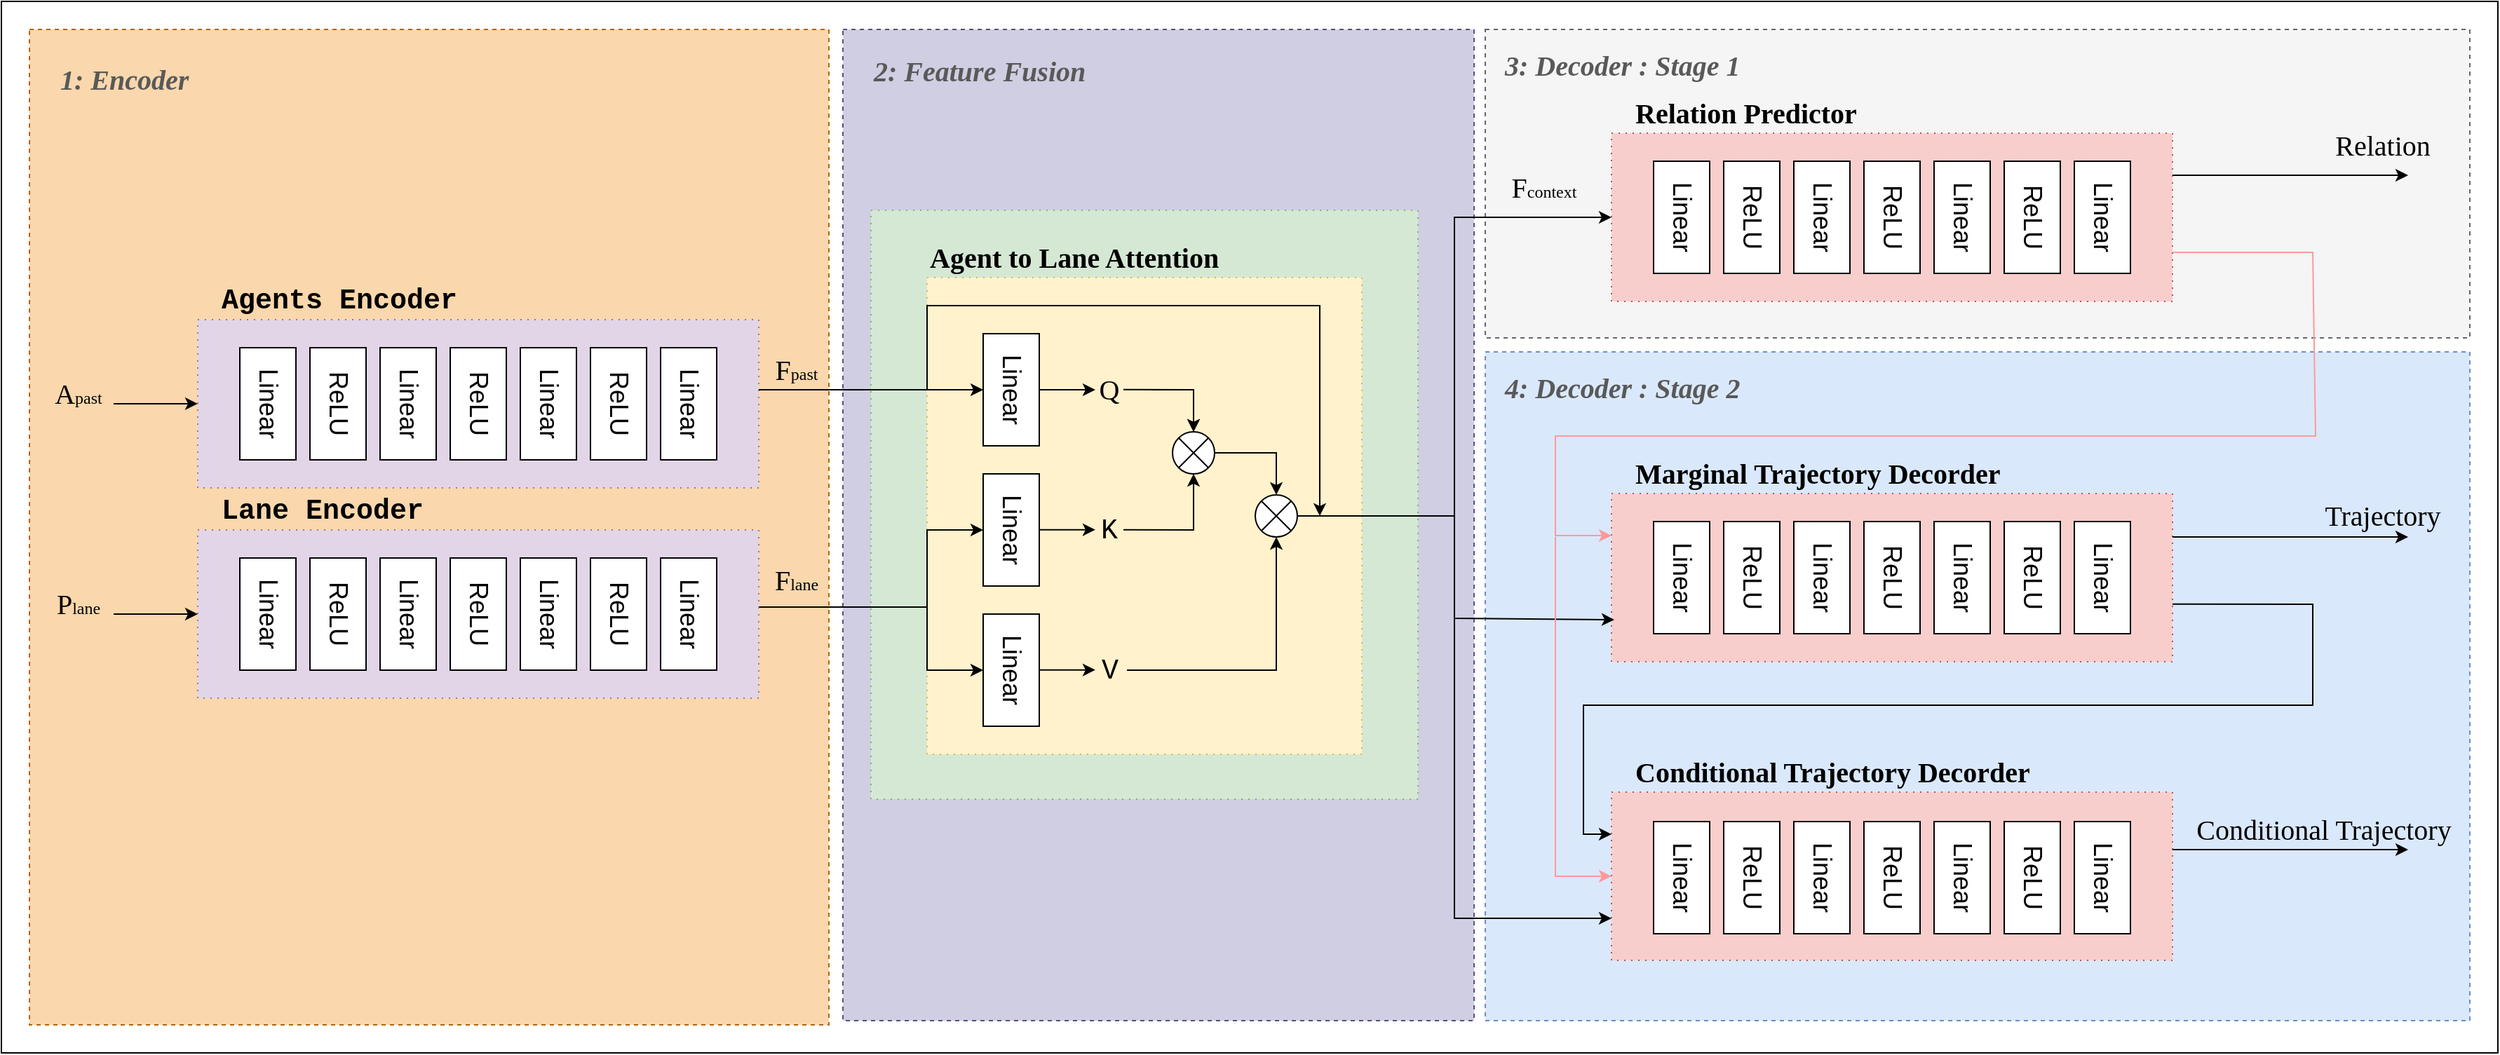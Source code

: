 <mxfile version="20.0.1" type="device"><diagram id="Mj0ENdeeQg6rB1c48juJ" name="Page-1"><mxGraphModel dx="2745" dy="1467" grid="1" gridSize="10" guides="1" tooltips="1" connect="1" arrows="1" fold="1" page="1" pageScale="1" pageWidth="850" pageHeight="1100" math="0" shadow="0"><root><mxCell id="0"/><mxCell id="1" parent="0"/><mxCell id="BnYE9QlnCWpRboWpRDlp-2" value="" style="rounded=0;whiteSpace=wrap;html=1;fontFamily=Times New Roman;fontSize=12;" parent="1" vertex="1"><mxGeometry x="-60" y="60" width="1780" height="750" as="geometry"/></mxCell><mxCell id="BnYE9QlnCWpRboWpRDlp-145" value="" style="rounded=0;whiteSpace=wrap;html=1;dashed=1;fillColor=#fad7ac;strokeColor=#b46504;" parent="1" vertex="1"><mxGeometry x="-40" y="80" width="570" height="710" as="geometry"/></mxCell><mxCell id="FQj3alRiDej0Q6GytRHg-1" value="" style="rounded=0;whiteSpace=wrap;html=1;dashed=1;fillColor=#d0cee2;strokeColor=#56517e;" vertex="1" parent="1"><mxGeometry x="540" y="80" width="450" height="707" as="geometry"/></mxCell><mxCell id="BnYE9QlnCWpRboWpRDlp-3" value="" style="rounded=0;whiteSpace=wrap;html=1;fillColor=#e1d5e7;strokeColor=#9673a6;dashed=1;dashPattern=1 4;" parent="1" vertex="1"><mxGeometry x="80" y="287" width="400" height="120" as="geometry"/></mxCell><mxCell id="BnYE9QlnCWpRboWpRDlp-4" value="&lt;font style=&quot;font-size: 18px;&quot;&gt;Linear&lt;/font&gt;" style="rounded=0;whiteSpace=wrap;html=1;rotation=90;" parent="1" vertex="1"><mxGeometry x="90" y="327" width="80" height="40" as="geometry"/></mxCell><mxCell id="BnYE9QlnCWpRboWpRDlp-5" value="&lt;font style=&quot;font-size: 18px;&quot;&gt;ReLU&lt;/font&gt;" style="rounded=0;whiteSpace=wrap;html=1;rotation=90;" parent="1" vertex="1"><mxGeometry x="140" y="327" width="80" height="40" as="geometry"/></mxCell><mxCell id="BnYE9QlnCWpRboWpRDlp-6" value="&lt;font style=&quot;font-size: 18px;&quot;&gt;Linear&lt;/font&gt;" style="rounded=0;whiteSpace=wrap;html=1;rotation=90;" parent="1" vertex="1"><mxGeometry x="190" y="327" width="80" height="40" as="geometry"/></mxCell><mxCell id="BnYE9QlnCWpRboWpRDlp-7" value="&lt;font style=&quot;font-size: 18px;&quot;&gt;ReLU&lt;/font&gt;" style="rounded=0;whiteSpace=wrap;html=1;rotation=90;" parent="1" vertex="1"><mxGeometry x="240" y="327" width="80" height="40" as="geometry"/></mxCell><mxCell id="BnYE9QlnCWpRboWpRDlp-8" value="&lt;font style=&quot;font-size: 18px;&quot;&gt;Linear&lt;/font&gt;" style="rounded=0;whiteSpace=wrap;html=1;rotation=90;" parent="1" vertex="1"><mxGeometry x="290" y="327" width="80" height="40" as="geometry"/></mxCell><mxCell id="BnYE9QlnCWpRboWpRDlp-9" value="&lt;font style=&quot;font-size: 18px;&quot;&gt;ReLU&lt;/font&gt;" style="rounded=0;whiteSpace=wrap;html=1;rotation=90;" parent="1" vertex="1"><mxGeometry x="340" y="327" width="80" height="40" as="geometry"/></mxCell><mxCell id="BnYE9QlnCWpRboWpRDlp-10" value="&lt;font style=&quot;font-size: 18px;&quot;&gt;Linear&lt;/font&gt;" style="rounded=0;whiteSpace=wrap;html=1;rotation=90;" parent="1" vertex="1"><mxGeometry x="390" y="327" width="80" height="40" as="geometry"/></mxCell><mxCell id="BnYE9QlnCWpRboWpRDlp-11" value="&lt;font style=&quot;font-size: 20px;&quot; face=&quot;Courier New&quot;&gt;&lt;b style=&quot;font-size: 20px;&quot;&gt;Agents Encoder&lt;/b&gt;&lt;/font&gt;" style="text;html=1;strokeColor=none;fillColor=none;align=left;verticalAlign=middle;whiteSpace=wrap;rounded=0;dashed=1;dashPattern=1 4;fontSize=20;fontFamily=Verdana;" parent="1" vertex="1"><mxGeometry x="95" y="257" width="195" height="30" as="geometry"/></mxCell><mxCell id="BnYE9QlnCWpRboWpRDlp-12" value="" style="rounded=0;whiteSpace=wrap;html=1;dashed=1;dashPattern=1 4;fontFamily=Courier New;fontSize=20;fillColor=#d5e8d4;strokeColor=#82b366;" parent="1" vertex="1"><mxGeometry x="560" y="209" width="390" height="420" as="geometry"/></mxCell><mxCell id="BnYE9QlnCWpRboWpRDlp-13" value="" style="rounded=0;whiteSpace=wrap;html=1;dashed=1;dashPattern=1 4;fontFamily=Courier New;fontSize=20;fillColor=#fff2cc;strokeColor=#d6b656;" parent="1" vertex="1"><mxGeometry x="600" y="257" width="310" height="340" as="geometry"/></mxCell><mxCell id="BnYE9QlnCWpRboWpRDlp-14" value="&lt;font style=&quot;font-size: 18px;&quot;&gt;Linear&lt;/font&gt;" style="rounded=0;whiteSpace=wrap;html=1;rotation=90;" parent="1" vertex="1"><mxGeometry x="620" y="317" width="80" height="40" as="geometry"/></mxCell><mxCell id="BnYE9QlnCWpRboWpRDlp-15" value="&lt;font style=&quot;font-size: 18px;&quot;&gt;Linear&lt;/font&gt;" style="rounded=0;whiteSpace=wrap;html=1;rotation=90;" parent="1" vertex="1"><mxGeometry x="620" y="417" width="80" height="40" as="geometry"/></mxCell><mxCell id="BnYE9QlnCWpRboWpRDlp-16" value="&lt;font style=&quot;font-size: 18px;&quot;&gt;Linear&lt;/font&gt;" style="rounded=0;whiteSpace=wrap;html=1;rotation=90;" parent="1" vertex="1"><mxGeometry x="620" y="517" width="80" height="40" as="geometry"/></mxCell><mxCell id="BnYE9QlnCWpRboWpRDlp-17" value="" style="edgeStyle=orthogonalEdgeStyle;rounded=0;orthogonalLoop=1;jettySize=auto;html=1;fontFamily=Times New Roman;fontSize=20;" parent="1" source="BnYE9QlnCWpRboWpRDlp-18" target="BnYE9QlnCWpRboWpRDlp-21" edge="1"><mxGeometry relative="1" as="geometry"/></mxCell><mxCell id="BnYE9QlnCWpRboWpRDlp-18" value="&lt;font face=&quot;Times New Roman&quot;&gt;Q&lt;/font&gt;" style="text;html=1;strokeColor=none;fillColor=none;align=center;verticalAlign=middle;whiteSpace=wrap;rounded=0;dashed=1;dashPattern=1 4;fontFamily=Courier New;fontSize=20;" parent="1" vertex="1"><mxGeometry x="700" y="322" width="60" height="30" as="geometry"/></mxCell><mxCell id="BnYE9QlnCWpRboWpRDlp-19" value="K" style="text;html=1;strokeColor=none;fillColor=none;align=center;verticalAlign=middle;whiteSpace=wrap;rounded=0;dashed=1;dashPattern=1 4;fontFamily=Courier New;fontSize=20;" parent="1" vertex="1"><mxGeometry x="700" y="422" width="60" height="30" as="geometry"/></mxCell><mxCell id="BnYE9QlnCWpRboWpRDlp-20" value="V" style="text;html=1;strokeColor=none;fillColor=none;align=center;verticalAlign=middle;whiteSpace=wrap;rounded=0;dashed=1;dashPattern=1 4;fontFamily=Courier New;fontSize=20;" parent="1" vertex="1"><mxGeometry x="717.5" y="522" width="25" height="30" as="geometry"/></mxCell><mxCell id="BnYE9QlnCWpRboWpRDlp-21" value="" style="ellipse;whiteSpace=wrap;html=1;aspect=fixed;fontFamily=Times New Roman;fontSize=20;" parent="1" vertex="1"><mxGeometry x="775" y="367" width="30" height="30" as="geometry"/></mxCell><mxCell id="BnYE9QlnCWpRboWpRDlp-22" value="" style="endArrow=none;html=1;rounded=0;fontFamily=Times New Roman;fontSize=20;exitX=0;exitY=1;exitDx=0;exitDy=0;entryX=1;entryY=0;entryDx=0;entryDy=0;" parent="1" source="BnYE9QlnCWpRboWpRDlp-21" target="BnYE9QlnCWpRboWpRDlp-21" edge="1"><mxGeometry width="50" height="50" relative="1" as="geometry"><mxPoint x="761" y="407" as="sourcePoint"/><mxPoint x="811" y="357" as="targetPoint"/></mxGeometry></mxCell><mxCell id="BnYE9QlnCWpRboWpRDlp-23" value="" style="endArrow=none;html=1;rounded=0;fontFamily=Times New Roman;fontSize=20;exitX=0;exitY=0;exitDx=0;exitDy=0;entryX=1;entryY=1;entryDx=0;entryDy=0;" parent="1" source="BnYE9QlnCWpRboWpRDlp-21" target="BnYE9QlnCWpRboWpRDlp-21" edge="1"><mxGeometry width="50" height="50" relative="1" as="geometry"><mxPoint x="785.393" y="402.607" as="sourcePoint"/><mxPoint x="806.607" y="381.393" as="targetPoint"/></mxGeometry></mxCell><mxCell id="BnYE9QlnCWpRboWpRDlp-24" value="" style="ellipse;whiteSpace=wrap;html=1;aspect=fixed;fontFamily=Times New Roman;fontSize=20;" parent="1" vertex="1"><mxGeometry x="834" y="412" width="30" height="30" as="geometry"/></mxCell><mxCell id="BnYE9QlnCWpRboWpRDlp-25" value="" style="endArrow=none;html=1;rounded=0;fontFamily=Times New Roman;fontSize=20;exitX=0;exitY=1;exitDx=0;exitDy=0;entryX=1;entryY=0;entryDx=0;entryDy=0;" parent="1" source="BnYE9QlnCWpRboWpRDlp-24" target="BnYE9QlnCWpRboWpRDlp-24" edge="1"><mxGeometry width="50" height="50" relative="1" as="geometry"><mxPoint x="813" y="452" as="sourcePoint"/><mxPoint x="863" y="402" as="targetPoint"/></mxGeometry></mxCell><mxCell id="BnYE9QlnCWpRboWpRDlp-26" value="" style="endArrow=none;html=1;rounded=0;fontFamily=Times New Roman;fontSize=20;exitX=0;exitY=0;exitDx=0;exitDy=0;entryX=1;entryY=1;entryDx=0;entryDy=0;" parent="1" source="BnYE9QlnCWpRboWpRDlp-24" target="BnYE9QlnCWpRboWpRDlp-24" edge="1"><mxGeometry width="50" height="50" relative="1" as="geometry"><mxPoint x="837.393" y="447.607" as="sourcePoint"/><mxPoint x="858.607" y="426.393" as="targetPoint"/></mxGeometry></mxCell><mxCell id="BnYE9QlnCWpRboWpRDlp-27" value="" style="endArrow=classic;html=1;rounded=0;fontFamily=Times New Roman;fontSize=20;" parent="1" target="BnYE9QlnCWpRboWpRDlp-14" edge="1"><mxGeometry width="50" height="50" relative="1" as="geometry"><mxPoint x="480" y="337" as="sourcePoint"/><mxPoint x="780" y="537" as="targetPoint"/></mxGeometry></mxCell><mxCell id="BnYE9QlnCWpRboWpRDlp-28" value="" style="endArrow=classic;html=1;rounded=0;fontFamily=Times New Roman;fontSize=20;exitX=1;exitY=0.5;exitDx=0;exitDy=0;entryX=0.5;entryY=1;entryDx=0;entryDy=0;" parent="1" target="BnYE9QlnCWpRboWpRDlp-15" edge="1"><mxGeometry width="50" height="50" relative="1" as="geometry"><mxPoint x="480" y="492" as="sourcePoint"/><mxPoint x="780" y="467" as="targetPoint"/><Array as="points"><mxPoint x="600" y="492"/><mxPoint x="600" y="437"/><mxPoint x="610" y="437"/><mxPoint x="640" y="437"/></Array></mxGeometry></mxCell><mxCell id="BnYE9QlnCWpRboWpRDlp-29" value="" style="endArrow=classic;html=1;rounded=0;fontFamily=Times New Roman;fontSize=20;entryX=0.5;entryY=1;entryDx=0;entryDy=0;exitX=0;exitY=0.691;exitDx=0;exitDy=0;exitPerimeter=0;" parent="1" source="BnYE9QlnCWpRboWpRDlp-13" target="BnYE9QlnCWpRboWpRDlp-16" edge="1"><mxGeometry width="50" height="50" relative="1" as="geometry"><mxPoint x="600" y="497" as="sourcePoint"/><mxPoint x="740" y="467" as="targetPoint"/><Array as="points"><mxPoint x="600" y="537"/></Array></mxGeometry></mxCell><mxCell id="BnYE9QlnCWpRboWpRDlp-30" value="" style="endArrow=classic;html=1;rounded=0;fontFamily=Times New Roman;fontSize=20;exitX=0.5;exitY=0;exitDx=0;exitDy=0;entryX=0.333;entryY=0.5;entryDx=0;entryDy=0;entryPerimeter=0;" parent="1" source="BnYE9QlnCWpRboWpRDlp-14" target="BnYE9QlnCWpRboWpRDlp-18" edge="1"><mxGeometry width="50" height="50" relative="1" as="geometry"><mxPoint x="670" y="437" as="sourcePoint"/><mxPoint x="720" y="387" as="targetPoint"/></mxGeometry></mxCell><mxCell id="BnYE9QlnCWpRboWpRDlp-31" value="" style="endArrow=classic;html=1;rounded=0;fontFamily=Times New Roman;fontSize=20;exitX=0.5;exitY=0;exitDx=0;exitDy=0;entryX=0.333;entryY=0.5;entryDx=0;entryDy=0;entryPerimeter=0;" parent="1" edge="1"><mxGeometry width="50" height="50" relative="1" as="geometry"><mxPoint x="680" y="436.84" as="sourcePoint"/><mxPoint x="719.98" y="436.84" as="targetPoint"/></mxGeometry></mxCell><mxCell id="BnYE9QlnCWpRboWpRDlp-32" value="" style="endArrow=classic;html=1;rounded=0;fontFamily=Times New Roman;fontSize=20;exitX=0.5;exitY=0;exitDx=0;exitDy=0;entryX=0.333;entryY=0.5;entryDx=0;entryDy=0;entryPerimeter=0;" parent="1" edge="1"><mxGeometry width="50" height="50" relative="1" as="geometry"><mxPoint x="680" y="536.84" as="sourcePoint"/><mxPoint x="719.98" y="536.84" as="targetPoint"/></mxGeometry></mxCell><mxCell id="BnYE9QlnCWpRboWpRDlp-138" value="" style="rounded=0;whiteSpace=wrap;html=1;fillColor=#f5f5f5;dashed=1;strokeColor=#666666;fontColor=#333333;" parent="1" vertex="1"><mxGeometry x="998" y="80" width="702" height="220" as="geometry"/></mxCell><mxCell id="BnYE9QlnCWpRboWpRDlp-33" value="" style="endArrow=classic;html=1;rounded=0;fontFamily=Times New Roman;fontSize=20;exitX=0.5;exitY=0;exitDx=0;exitDy=0;entryX=0.5;entryY=1;entryDx=0;entryDy=0;" parent="1" target="BnYE9QlnCWpRboWpRDlp-21" edge="1"><mxGeometry width="50" height="50" relative="1" as="geometry"><mxPoint x="740" y="436.84" as="sourcePoint"/><mxPoint x="780" y="437" as="targetPoint"/><Array as="points"><mxPoint x="790" y="437"/></Array></mxGeometry></mxCell><mxCell id="BnYE9QlnCWpRboWpRDlp-34" value="" style="endArrow=classic;html=1;rounded=0;fontFamily=Times New Roman;fontSize=20;exitX=0.5;exitY=0;exitDx=0;exitDy=0;entryX=0.5;entryY=0;entryDx=0;entryDy=0;" parent="1" target="BnYE9QlnCWpRboWpRDlp-21" edge="1"><mxGeometry width="50" height="50" relative="1" as="geometry"><mxPoint x="740" y="336.89" as="sourcePoint"/><mxPoint x="779.98" y="336.89" as="targetPoint"/><Array as="points"><mxPoint x="790" y="337"/></Array></mxGeometry></mxCell><mxCell id="BnYE9QlnCWpRboWpRDlp-35" value="" style="endArrow=classic;html=1;rounded=0;fontFamily=Times New Roman;fontSize=20;exitX=1;exitY=0.5;exitDx=0;exitDy=0;entryX=0.5;entryY=1;entryDx=0;entryDy=0;" parent="1" source="BnYE9QlnCWpRboWpRDlp-20" target="BnYE9QlnCWpRboWpRDlp-24" edge="1"><mxGeometry width="50" height="50" relative="1" as="geometry"><mxPoint x="750" y="346.89" as="sourcePoint"/><mxPoint x="800" y="377" as="targetPoint"/><Array as="points"><mxPoint x="849" y="537"/></Array></mxGeometry></mxCell><mxCell id="BnYE9QlnCWpRboWpRDlp-36" value="" style="endArrow=classic;html=1;rounded=0;fontFamily=Times New Roman;fontSize=20;exitX=1;exitY=0.5;exitDx=0;exitDy=0;entryX=0.5;entryY=0;entryDx=0;entryDy=0;" parent="1" source="BnYE9QlnCWpRboWpRDlp-21" target="BnYE9QlnCWpRboWpRDlp-24" edge="1"><mxGeometry width="50" height="50" relative="1" as="geometry"><mxPoint x="740" y="437" as="sourcePoint"/><mxPoint x="790" y="387" as="targetPoint"/><Array as="points"><mxPoint x="849" y="382"/></Array></mxGeometry></mxCell><mxCell id="BnYE9QlnCWpRboWpRDlp-37" value="" style="endArrow=classic;html=1;rounded=0;fontFamily=Times New Roman;fontSize=20;" parent="1" edge="1"><mxGeometry width="50" height="50" relative="1" as="geometry"><mxPoint x="600" y="337" as="sourcePoint"/><mxPoint x="880" y="427" as="targetPoint"/><Array as="points"><mxPoint x="600" y="277"/><mxPoint x="620" y="277"/><mxPoint x="880" y="277"/></Array></mxGeometry></mxCell><mxCell id="BnYE9QlnCWpRboWpRDlp-62" style="edgeStyle=orthogonalEdgeStyle;rounded=0;orthogonalLoop=1;jettySize=auto;html=1;exitX=1;exitY=0.5;exitDx=0;exitDy=0;fontFamily=Times New Roman;fontSize=20;entryX=0;entryY=0.5;entryDx=0;entryDy=0;" parent="1" source="BnYE9QlnCWpRboWpRDlp-24" target="BnYE9QlnCWpRboWpRDlp-100" edge="1"><mxGeometry relative="1" as="geometry"><mxPoint x="990" y="340" as="targetPoint"/><Array as="points"/></mxGeometry></mxCell><mxCell id="BnYE9QlnCWpRboWpRDlp-64" value="Agent to Lane Attention" style="text;html=1;strokeColor=none;fillColor=none;align=left;verticalAlign=middle;whiteSpace=wrap;rounded=0;dashed=1;dashPattern=1 4;fontSize=20;fontFamily=Verdana;fontStyle=1" parent="1" vertex="1"><mxGeometry x="600" y="227" width="290" height="30" as="geometry"/></mxCell><mxCell id="BnYE9QlnCWpRboWpRDlp-139" value="" style="rounded=0;whiteSpace=wrap;html=1;fillColor=#dae8fc;dashed=1;strokeColor=#6c8ebf;" parent="1" vertex="1"><mxGeometry x="998" y="310" width="702" height="477" as="geometry"/></mxCell><mxCell id="BnYE9QlnCWpRboWpRDlp-66" value="" style="rounded=0;whiteSpace=wrap;html=1;fillColor=#f8cecc;strokeColor=#b85450;dashed=1;dashPattern=1 4;" parent="1" vertex="1"><mxGeometry x="1088" y="411" width="400" height="120" as="geometry"/></mxCell><mxCell id="BnYE9QlnCWpRboWpRDlp-67" value="&lt;font style=&quot;font-size: 18px;&quot;&gt;Linear&lt;/font&gt;" style="rounded=0;whiteSpace=wrap;html=1;rotation=90;" parent="1" vertex="1"><mxGeometry x="1098" y="451" width="80" height="40" as="geometry"/></mxCell><mxCell id="BnYE9QlnCWpRboWpRDlp-68" value="&lt;font style=&quot;font-size: 18px;&quot;&gt;ReLU&lt;/font&gt;" style="rounded=0;whiteSpace=wrap;html=1;rotation=90;" parent="1" vertex="1"><mxGeometry x="1148" y="451" width="80" height="40" as="geometry"/></mxCell><mxCell id="BnYE9QlnCWpRboWpRDlp-69" value="&lt;font style=&quot;font-size: 18px;&quot;&gt;Linear&lt;/font&gt;" style="rounded=0;whiteSpace=wrap;html=1;rotation=90;" parent="1" vertex="1"><mxGeometry x="1198" y="451" width="80" height="40" as="geometry"/></mxCell><mxCell id="BnYE9QlnCWpRboWpRDlp-70" value="&lt;font style=&quot;font-size: 18px;&quot;&gt;ReLU&lt;/font&gt;" style="rounded=0;whiteSpace=wrap;html=1;rotation=90;" parent="1" vertex="1"><mxGeometry x="1248" y="451" width="80" height="40" as="geometry"/></mxCell><mxCell id="BnYE9QlnCWpRboWpRDlp-71" value="&lt;font style=&quot;font-size: 18px;&quot;&gt;Linear&lt;/font&gt;" style="rounded=0;whiteSpace=wrap;html=1;rotation=90;" parent="1" vertex="1"><mxGeometry x="1298" y="451" width="80" height="40" as="geometry"/></mxCell><mxCell id="BnYE9QlnCWpRboWpRDlp-72" value="&lt;font style=&quot;font-size: 18px;&quot;&gt;ReLU&lt;/font&gt;" style="rounded=0;whiteSpace=wrap;html=1;rotation=90;" parent="1" vertex="1"><mxGeometry x="1348" y="451" width="80" height="40" as="geometry"/></mxCell><mxCell id="BnYE9QlnCWpRboWpRDlp-73" value="&lt;font style=&quot;font-size: 18px;&quot;&gt;Linear&lt;/font&gt;" style="rounded=0;whiteSpace=wrap;html=1;rotation=90;" parent="1" vertex="1"><mxGeometry x="1398" y="451" width="80" height="40" as="geometry"/></mxCell><mxCell id="BnYE9QlnCWpRboWpRDlp-74" value="Marginal Trajectory Decorder" style="text;html=1;strokeColor=none;fillColor=none;align=left;verticalAlign=middle;whiteSpace=wrap;rounded=0;dashed=1;dashPattern=1 4;fontSize=20;fontFamily=Verdana;fontStyle=1" parent="1" vertex="1"><mxGeometry x="1103" y="381" width="337" height="30" as="geometry"/></mxCell><mxCell id="BnYE9QlnCWpRboWpRDlp-75" value="" style="rounded=0;whiteSpace=wrap;html=1;fillColor=#e1d5e7;strokeColor=#9673a6;dashed=1;dashPattern=1 4;" parent="1" vertex="1"><mxGeometry x="80" y="437" width="400" height="120" as="geometry"/></mxCell><mxCell id="BnYE9QlnCWpRboWpRDlp-76" value="&lt;font style=&quot;font-size: 18px;&quot;&gt;Linear&lt;/font&gt;" style="rounded=0;whiteSpace=wrap;html=1;rotation=90;" parent="1" vertex="1"><mxGeometry x="90" y="477" width="80" height="40" as="geometry"/></mxCell><mxCell id="BnYE9QlnCWpRboWpRDlp-77" value="&lt;font style=&quot;font-size: 18px;&quot;&gt;ReLU&lt;/font&gt;" style="rounded=0;whiteSpace=wrap;html=1;rotation=90;" parent="1" vertex="1"><mxGeometry x="140" y="477" width="80" height="40" as="geometry"/></mxCell><mxCell id="BnYE9QlnCWpRboWpRDlp-78" value="&lt;font style=&quot;font-size: 18px;&quot;&gt;Linear&lt;/font&gt;" style="rounded=0;whiteSpace=wrap;html=1;rotation=90;" parent="1" vertex="1"><mxGeometry x="190" y="477" width="80" height="40" as="geometry"/></mxCell><mxCell id="BnYE9QlnCWpRboWpRDlp-79" value="&lt;font style=&quot;font-size: 18px;&quot;&gt;ReLU&lt;/font&gt;" style="rounded=0;whiteSpace=wrap;html=1;rotation=90;" parent="1" vertex="1"><mxGeometry x="240" y="477" width="80" height="40" as="geometry"/></mxCell><mxCell id="BnYE9QlnCWpRboWpRDlp-80" value="&lt;font style=&quot;font-size: 18px;&quot;&gt;Linear&lt;/font&gt;" style="rounded=0;whiteSpace=wrap;html=1;rotation=90;" parent="1" vertex="1"><mxGeometry x="290" y="477" width="80" height="40" as="geometry"/></mxCell><mxCell id="BnYE9QlnCWpRboWpRDlp-81" value="&lt;font style=&quot;font-size: 18px;&quot;&gt;ReLU&lt;/font&gt;" style="rounded=0;whiteSpace=wrap;html=1;rotation=90;" parent="1" vertex="1"><mxGeometry x="340" y="477" width="80" height="40" as="geometry"/></mxCell><mxCell id="BnYE9QlnCWpRboWpRDlp-82" value="&lt;font style=&quot;font-size: 18px;&quot;&gt;Linear&lt;/font&gt;" style="rounded=0;whiteSpace=wrap;html=1;rotation=90;" parent="1" vertex="1"><mxGeometry x="390" y="477" width="80" height="40" as="geometry"/></mxCell><mxCell id="BnYE9QlnCWpRboWpRDlp-83" value="&lt;font style=&quot;font-size: 20px;&quot; face=&quot;Courier New&quot;&gt;&lt;b style=&quot;font-size: 20px;&quot;&gt;Lane Encoder&lt;/b&gt;&lt;/font&gt;" style="text;html=1;strokeColor=none;fillColor=none;align=left;verticalAlign=middle;whiteSpace=wrap;rounded=0;dashed=1;dashPattern=1 4;fontSize=20;fontFamily=Verdana;" parent="1" vertex="1"><mxGeometry x="95" y="407" width="170" height="30" as="geometry"/></mxCell><mxCell id="BnYE9QlnCWpRboWpRDlp-84" value="A&lt;font style=&quot;font-size: 12px;&quot;&gt;past&lt;/font&gt;" style="text;html=1;strokeColor=none;fillColor=none;align=center;verticalAlign=middle;whiteSpace=wrap;rounded=0;dashed=1;dashPattern=1 4;fontFamily=Times New Roman;fontSize=20;" parent="1" vertex="1"><mxGeometry x="-35" y="324" width="60" height="30" as="geometry"/></mxCell><mxCell id="BnYE9QlnCWpRboWpRDlp-85" value="P&lt;font style=&quot;font-size: 12px;&quot;&gt;lane&lt;/font&gt;" style="text;html=1;strokeColor=none;fillColor=none;align=center;verticalAlign=middle;whiteSpace=wrap;rounded=0;dashed=1;dashPattern=1 4;fontFamily=Times New Roman;fontSize=20;" parent="1" vertex="1"><mxGeometry x="-35" y="474" width="60" height="30" as="geometry"/></mxCell><mxCell id="BnYE9QlnCWpRboWpRDlp-86" value="F&lt;font style=&quot;font-size: 12px;&quot;&gt;past&lt;/font&gt;" style="text;html=1;strokeColor=none;fillColor=none;align=center;verticalAlign=middle;whiteSpace=wrap;rounded=0;dashed=1;dashPattern=1 4;fontFamily=Times New Roman;fontSize=20;" parent="1" vertex="1"><mxGeometry x="477" y="307" width="60" height="30" as="geometry"/></mxCell><mxCell id="BnYE9QlnCWpRboWpRDlp-87" value="F&lt;font style=&quot;font-size: 12px;&quot;&gt;lane&lt;/font&gt;" style="text;html=1;strokeColor=none;fillColor=none;align=center;verticalAlign=middle;whiteSpace=wrap;rounded=0;dashed=1;dashPattern=1 4;fontFamily=Times New Roman;fontSize=20;" parent="1" vertex="1"><mxGeometry x="477" y="457" width="60" height="30" as="geometry"/></mxCell><mxCell id="BnYE9QlnCWpRboWpRDlp-88" value="F&lt;font style=&quot;font-size: 12px;&quot;&gt;context&lt;/font&gt;" style="text;html=1;strokeColor=none;fillColor=none;align=center;verticalAlign=middle;whiteSpace=wrap;rounded=0;dashed=1;dashPattern=1 4;fontFamily=Times New Roman;fontSize=20;" parent="1" vertex="1"><mxGeometry x="1010" y="177" width="60" height="30" as="geometry"/></mxCell><mxCell id="BnYE9QlnCWpRboWpRDlp-89" value="" style="endArrow=classic;html=1;rounded=0;fontFamily=Times New Roman;fontSize=12;entryX=0;entryY=0.5;entryDx=0;entryDy=0;" parent="1" target="BnYE9QlnCWpRboWpRDlp-75" edge="1"><mxGeometry width="50" height="50" relative="1" as="geometry"><mxPoint x="20" y="497" as="sourcePoint"/><mxPoint x="170" y="447" as="targetPoint"/><Array as="points"><mxPoint x="20" y="497"/></Array></mxGeometry></mxCell><mxCell id="BnYE9QlnCWpRboWpRDlp-90" value="" style="endArrow=classic;html=1;rounded=0;fontFamily=Times New Roman;fontSize=12;entryX=0;entryY=0.5;entryDx=0;entryDy=0;" parent="1" edge="1"><mxGeometry width="50" height="50" relative="1" as="geometry"><mxPoint x="20" y="346.94" as="sourcePoint"/><mxPoint x="80" y="346.94" as="targetPoint"/><Array as="points"><mxPoint x="20" y="346.94"/></Array></mxGeometry></mxCell><mxCell id="BnYE9QlnCWpRboWpRDlp-100" value="" style="rounded=0;whiteSpace=wrap;html=1;fillColor=#f8cecc;strokeColor=#b85450;dashed=1;dashPattern=1 4;" parent="1" vertex="1"><mxGeometry x="1088" y="154" width="400" height="120" as="geometry"/></mxCell><mxCell id="BnYE9QlnCWpRboWpRDlp-101" value="&lt;font style=&quot;font-size: 18px;&quot;&gt;Linear&lt;/font&gt;" style="rounded=0;whiteSpace=wrap;html=1;rotation=90;" parent="1" vertex="1"><mxGeometry x="1098" y="194" width="80" height="40" as="geometry"/></mxCell><mxCell id="BnYE9QlnCWpRboWpRDlp-102" value="&lt;font style=&quot;font-size: 18px;&quot;&gt;ReLU&lt;/font&gt;" style="rounded=0;whiteSpace=wrap;html=1;rotation=90;" parent="1" vertex="1"><mxGeometry x="1148" y="194" width="80" height="40" as="geometry"/></mxCell><mxCell id="BnYE9QlnCWpRboWpRDlp-103" value="&lt;font style=&quot;font-size: 18px;&quot;&gt;Linear&lt;/font&gt;" style="rounded=0;whiteSpace=wrap;html=1;rotation=90;" parent="1" vertex="1"><mxGeometry x="1198" y="194" width="80" height="40" as="geometry"/></mxCell><mxCell id="BnYE9QlnCWpRboWpRDlp-104" value="&lt;font style=&quot;font-size: 18px;&quot;&gt;ReLU&lt;/font&gt;" style="rounded=0;whiteSpace=wrap;html=1;rotation=90;" parent="1" vertex="1"><mxGeometry x="1248" y="194" width="80" height="40" as="geometry"/></mxCell><mxCell id="BnYE9QlnCWpRboWpRDlp-105" value="&lt;font style=&quot;font-size: 18px;&quot;&gt;Linear&lt;/font&gt;" style="rounded=0;whiteSpace=wrap;html=1;rotation=90;" parent="1" vertex="1"><mxGeometry x="1298" y="194" width="80" height="40" as="geometry"/></mxCell><mxCell id="BnYE9QlnCWpRboWpRDlp-106" value="&lt;font style=&quot;font-size: 18px;&quot;&gt;ReLU&lt;/font&gt;" style="rounded=0;whiteSpace=wrap;html=1;rotation=90;" parent="1" vertex="1"><mxGeometry x="1348" y="194" width="80" height="40" as="geometry"/></mxCell><mxCell id="BnYE9QlnCWpRboWpRDlp-107" value="&lt;font style=&quot;font-size: 18px;&quot;&gt;Linear&lt;/font&gt;" style="rounded=0;whiteSpace=wrap;html=1;rotation=90;" parent="1" vertex="1"><mxGeometry x="1398" y="194" width="80" height="40" as="geometry"/></mxCell><mxCell id="BnYE9QlnCWpRboWpRDlp-108" value="&lt;b&gt;Relation Predictor&lt;/b&gt;" style="text;html=1;strokeColor=none;fillColor=none;align=left;verticalAlign=middle;whiteSpace=wrap;rounded=0;dashed=1;dashPattern=1 4;fontSize=20;fontFamily=Verdana;" parent="1" vertex="1"><mxGeometry x="1103" y="124" width="325" height="30" as="geometry"/></mxCell><mxCell id="BnYE9QlnCWpRboWpRDlp-109" value="" style="rounded=0;whiteSpace=wrap;html=1;fillColor=#f8cecc;strokeColor=#b85450;dashed=1;dashPattern=1 4;" parent="1" vertex="1"><mxGeometry x="1088" y="624" width="400" height="120" as="geometry"/></mxCell><mxCell id="BnYE9QlnCWpRboWpRDlp-110" value="&lt;font style=&quot;font-size: 18px;&quot;&gt;Linear&lt;/font&gt;" style="rounded=0;whiteSpace=wrap;html=1;rotation=90;" parent="1" vertex="1"><mxGeometry x="1098" y="665" width="80" height="40" as="geometry"/></mxCell><mxCell id="BnYE9QlnCWpRboWpRDlp-111" value="&lt;font style=&quot;font-size: 18px;&quot;&gt;ReLU&lt;/font&gt;" style="rounded=0;whiteSpace=wrap;html=1;rotation=90;" parent="1" vertex="1"><mxGeometry x="1148" y="665" width="80" height="40" as="geometry"/></mxCell><mxCell id="BnYE9QlnCWpRboWpRDlp-112" value="&lt;font style=&quot;font-size: 18px;&quot;&gt;Linear&lt;/font&gt;" style="rounded=0;whiteSpace=wrap;html=1;rotation=90;" parent="1" vertex="1"><mxGeometry x="1198" y="665" width="80" height="40" as="geometry"/></mxCell><mxCell id="BnYE9QlnCWpRboWpRDlp-113" value="&lt;font style=&quot;font-size: 18px;&quot;&gt;ReLU&lt;/font&gt;" style="rounded=0;whiteSpace=wrap;html=1;rotation=90;" parent="1" vertex="1"><mxGeometry x="1248" y="665" width="80" height="40" as="geometry"/></mxCell><mxCell id="BnYE9QlnCWpRboWpRDlp-114" value="&lt;font style=&quot;font-size: 18px;&quot;&gt;Linear&lt;/font&gt;" style="rounded=0;whiteSpace=wrap;html=1;rotation=90;" parent="1" vertex="1"><mxGeometry x="1298" y="665" width="80" height="40" as="geometry"/></mxCell><mxCell id="BnYE9QlnCWpRboWpRDlp-115" value="&lt;font style=&quot;font-size: 18px;&quot;&gt;ReLU&lt;/font&gt;" style="rounded=0;whiteSpace=wrap;html=1;rotation=90;" parent="1" vertex="1"><mxGeometry x="1348" y="665" width="80" height="40" as="geometry"/></mxCell><mxCell id="BnYE9QlnCWpRboWpRDlp-116" value="&lt;font style=&quot;font-size: 18px;&quot;&gt;Linear&lt;/font&gt;" style="rounded=0;whiteSpace=wrap;html=1;rotation=90;" parent="1" vertex="1"><mxGeometry x="1398" y="665" width="80" height="40" as="geometry"/></mxCell><mxCell id="BnYE9QlnCWpRboWpRDlp-117" value="&lt;b&gt;Conditional Trajectory Decorder&lt;/b&gt;" style="text;html=1;strokeColor=none;fillColor=none;align=left;verticalAlign=middle;whiteSpace=wrap;rounded=0;dashed=1;dashPattern=1 4;fontSize=20;fontFamily=Verdana;" parent="1" vertex="1"><mxGeometry x="1103" y="594" width="377" height="30" as="geometry"/></mxCell><mxCell id="BnYE9QlnCWpRboWpRDlp-123" value="" style="endArrow=classic;html=1;rounded=0;" parent="1" edge="1"><mxGeometry width="50" height="50" relative="1" as="geometry"><mxPoint x="1488" y="184" as="sourcePoint"/><mxPoint x="1656" y="184" as="targetPoint"/></mxGeometry></mxCell><mxCell id="BnYE9QlnCWpRboWpRDlp-124" value="" style="endArrow=classic;html=1;rounded=0;entryX=0;entryY=0.25;entryDx=0;entryDy=0;strokeColor=#FF9999;" parent="1" target="BnYE9QlnCWpRboWpRDlp-66" edge="1"><mxGeometry width="50" height="50" relative="1" as="geometry"><mxPoint x="1488" y="239" as="sourcePoint"/><mxPoint x="1656" y="239" as="targetPoint"/><Array as="points"><mxPoint x="1588" y="239"/><mxPoint x="1590" y="370"/><mxPoint x="1048" y="370"/><mxPoint x="1048" y="441"/></Array></mxGeometry></mxCell><mxCell id="BnYE9QlnCWpRboWpRDlp-125" value="" style="endArrow=classic;html=1;rounded=0;strokeColor=#000000;" parent="1" edge="1"><mxGeometry width="50" height="50" relative="1" as="geometry"><mxPoint x="976" y="340" as="sourcePoint"/><mxPoint x="1090" y="501" as="targetPoint"/><Array as="points"><mxPoint x="976" y="500"/></Array></mxGeometry></mxCell><mxCell id="BnYE9QlnCWpRboWpRDlp-126" value="" style="endArrow=classic;html=1;rounded=0;entryX=0;entryY=0.75;entryDx=0;entryDy=0;strokeColor=#000000;" parent="1" target="BnYE9QlnCWpRboWpRDlp-109" edge="1"><mxGeometry width="50" height="50" relative="1" as="geometry"><mxPoint x="976" y="500" as="sourcePoint"/><mxPoint x="1084" y="712" as="targetPoint"/><Array as="points"><mxPoint x="976" y="714"/></Array></mxGeometry></mxCell><mxCell id="BnYE9QlnCWpRboWpRDlp-128" value="" style="endArrow=classic;html=1;rounded=0;" parent="1" edge="1"><mxGeometry width="50" height="50" relative="1" as="geometry"><mxPoint x="1488" y="442.0" as="sourcePoint"/><mxPoint x="1656" y="442.0" as="targetPoint"/></mxGeometry></mxCell><mxCell id="BnYE9QlnCWpRboWpRDlp-129" value="" style="endArrow=classic;html=1;rounded=0;" parent="1" edge="1"><mxGeometry width="50" height="50" relative="1" as="geometry"><mxPoint x="1488" y="665.0" as="sourcePoint"/><mxPoint x="1656" y="665.0" as="targetPoint"/></mxGeometry></mxCell><mxCell id="BnYE9QlnCWpRboWpRDlp-130" value="" style="endArrow=classic;html=1;rounded=0;strokeColor=#FF9999;entryX=0;entryY=0.5;entryDx=0;entryDy=0;" parent="1" target="BnYE9QlnCWpRboWpRDlp-109" edge="1"><mxGeometry width="50" height="50" relative="1" as="geometry"><mxPoint x="1048" y="442" as="sourcePoint"/><mxPoint x="1088" y="652" as="targetPoint"/><Array as="points"><mxPoint x="1048" y="684"/></Array></mxGeometry></mxCell><mxCell id="BnYE9QlnCWpRboWpRDlp-132" value="" style="endArrow=classic;html=1;rounded=0;entryX=0;entryY=0.25;entryDx=0;entryDy=0;" parent="1" target="BnYE9QlnCWpRboWpRDlp-109" edge="1"><mxGeometry width="50" height="50" relative="1" as="geometry"><mxPoint x="1488" y="489.82" as="sourcePoint"/><mxPoint x="1656" y="489.82" as="targetPoint"/><Array as="points"><mxPoint x="1588" y="490"/><mxPoint x="1588" y="562"/><mxPoint x="1068" y="562"/><mxPoint x="1068" y="654"/></Array></mxGeometry></mxCell><mxCell id="BnYE9QlnCWpRboWpRDlp-134" value="Relation" style="text;html=1;strokeColor=none;fillColor=none;align=center;verticalAlign=middle;whiteSpace=wrap;rounded=0;dashed=1;dashPattern=1 4;fontFamily=Times New Roman;fontSize=20;" parent="1" vertex="1"><mxGeometry x="1593" y="147" width="90" height="30" as="geometry"/></mxCell><mxCell id="BnYE9QlnCWpRboWpRDlp-135" value="Trajectory" style="text;html=1;strokeColor=none;fillColor=none;align=center;verticalAlign=middle;whiteSpace=wrap;rounded=0;dashed=1;dashPattern=1 4;fontFamily=Times New Roman;fontSize=20;" parent="1" vertex="1"><mxGeometry x="1608" y="411" width="60" height="30" as="geometry"/></mxCell><mxCell id="BnYE9QlnCWpRboWpRDlp-136" value="Conditional Trajectory" style="text;html=1;strokeColor=none;fillColor=none;align=center;verticalAlign=middle;whiteSpace=wrap;rounded=0;dashed=1;dashPattern=1 4;fontFamily=Times New Roman;fontSize=20;" parent="1" vertex="1"><mxGeometry x="1502" y="635" width="188" height="30" as="geometry"/></mxCell><mxCell id="BnYE9QlnCWpRboWpRDlp-137" style="edgeStyle=orthogonalEdgeStyle;rounded=0;orthogonalLoop=1;jettySize=auto;html=1;exitX=0.5;exitY=1;exitDx=0;exitDy=0;strokeColor=#007FFF;" parent="1" source="BnYE9QlnCWpRboWpRDlp-136" target="BnYE9QlnCWpRboWpRDlp-136" edge="1"><mxGeometry relative="1" as="geometry"/></mxCell><mxCell id="BnYE9QlnCWpRboWpRDlp-141" value="&lt;font color=&quot;#595959&quot;&gt;&lt;i&gt;3: Decoder : Stage 1&lt;/i&gt;&lt;/font&gt;" style="text;html=1;strokeColor=none;fillColor=none;align=left;verticalAlign=middle;whiteSpace=wrap;rounded=0;dashed=1;dashPattern=1 4;fontSize=20;fontFamily=Verdana;fontStyle=1" parent="1" vertex="1"><mxGeometry x="1010" y="90" width="290" height="30" as="geometry"/></mxCell><mxCell id="BnYE9QlnCWpRboWpRDlp-144" value="&lt;font color=&quot;#595959&quot;&gt;&lt;i&gt;4: Decoder : Stage 2&lt;br&gt;&lt;/i&gt;&lt;/font&gt;" style="text;html=1;strokeColor=none;fillColor=none;align=left;verticalAlign=middle;whiteSpace=wrap;rounded=0;dashed=1;dashPattern=1 4;fontSize=20;fontFamily=Verdana;fontStyle=1" parent="1" vertex="1"><mxGeometry x="1010" y="320" width="290" height="30" as="geometry"/></mxCell><mxCell id="BnYE9QlnCWpRboWpRDlp-146" value="&lt;i&gt;&lt;font color=&quot;#595959&quot;&gt;1:&lt;/font&gt;&lt;/i&gt; &lt;font color=&quot;#595959&quot;&gt;&lt;i&gt;Encoder&lt;/i&gt;&lt;/font&gt;" style="text;html=1;strokeColor=none;fillColor=none;align=left;verticalAlign=middle;whiteSpace=wrap;rounded=0;dashed=1;dashPattern=1 4;fontSize=20;fontFamily=Verdana;fontStyle=1" parent="1" vertex="1"><mxGeometry x="-20" y="100" width="290" height="30" as="geometry"/></mxCell><mxCell id="FQj3alRiDej0Q6GytRHg-2" value="&lt;b&gt;&lt;i&gt;&lt;font color=&quot;#595959&quot;&gt;2: Feature Fusion&lt;/font&gt;&lt;/i&gt;&lt;/b&gt;" style="text;html=1;strokeColor=none;fillColor=none;align=left;verticalAlign=middle;whiteSpace=wrap;rounded=0;dashed=1;dashPattern=1 4;fontSize=20;fontFamily=Verdana;fontStyle=1" vertex="1" parent="1"><mxGeometry x="560" y="94" width="290" height="30" as="geometry"/></mxCell></root></mxGraphModel></diagram></mxfile>